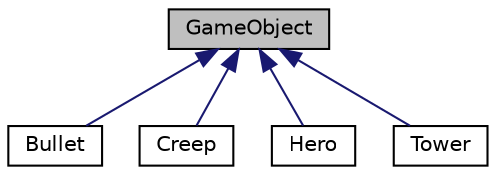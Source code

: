 digraph "GameObject"
{
  edge [fontname="Helvetica",fontsize="10",labelfontname="Helvetica",labelfontsize="10"];
  node [fontname="Helvetica",fontsize="10",shape=record];
  Node1 [label="GameObject",height=0.2,width=0.4,color="black", fillcolor="grey75", style="filled", fontcolor="black"];
  Node1 -> Node2 [dir="back",color="midnightblue",fontsize="10",style="solid",fontname="Helvetica"];
  Node2 [label="Bullet",height=0.2,width=0.4,color="black", fillcolor="white", style="filled",URL="$class_bullet.html",tooltip="Bullet object for the game. "];
  Node1 -> Node3 [dir="back",color="midnightblue",fontsize="10",style="solid",fontname="Helvetica"];
  Node3 [label="Creep",height=0.2,width=0.4,color="black", fillcolor="white", style="filled",URL="$class_creep.html",tooltip="Container for the creeps/ enemies on the screen and information about them. "];
  Node1 -> Node4 [dir="back",color="midnightblue",fontsize="10",style="solid",fontname="Helvetica"];
  Node4 [label="Hero",height=0.2,width=0.4,color="black", fillcolor="white", style="filled",URL="$class_hero.html"];
  Node1 -> Node5 [dir="back",color="midnightblue",fontsize="10",style="solid",fontname="Helvetica"];
  Node5 [label="Tower",height=0.2,width=0.4,color="black", fillcolor="white", style="filled",URL="$class_tower.html"];
}

